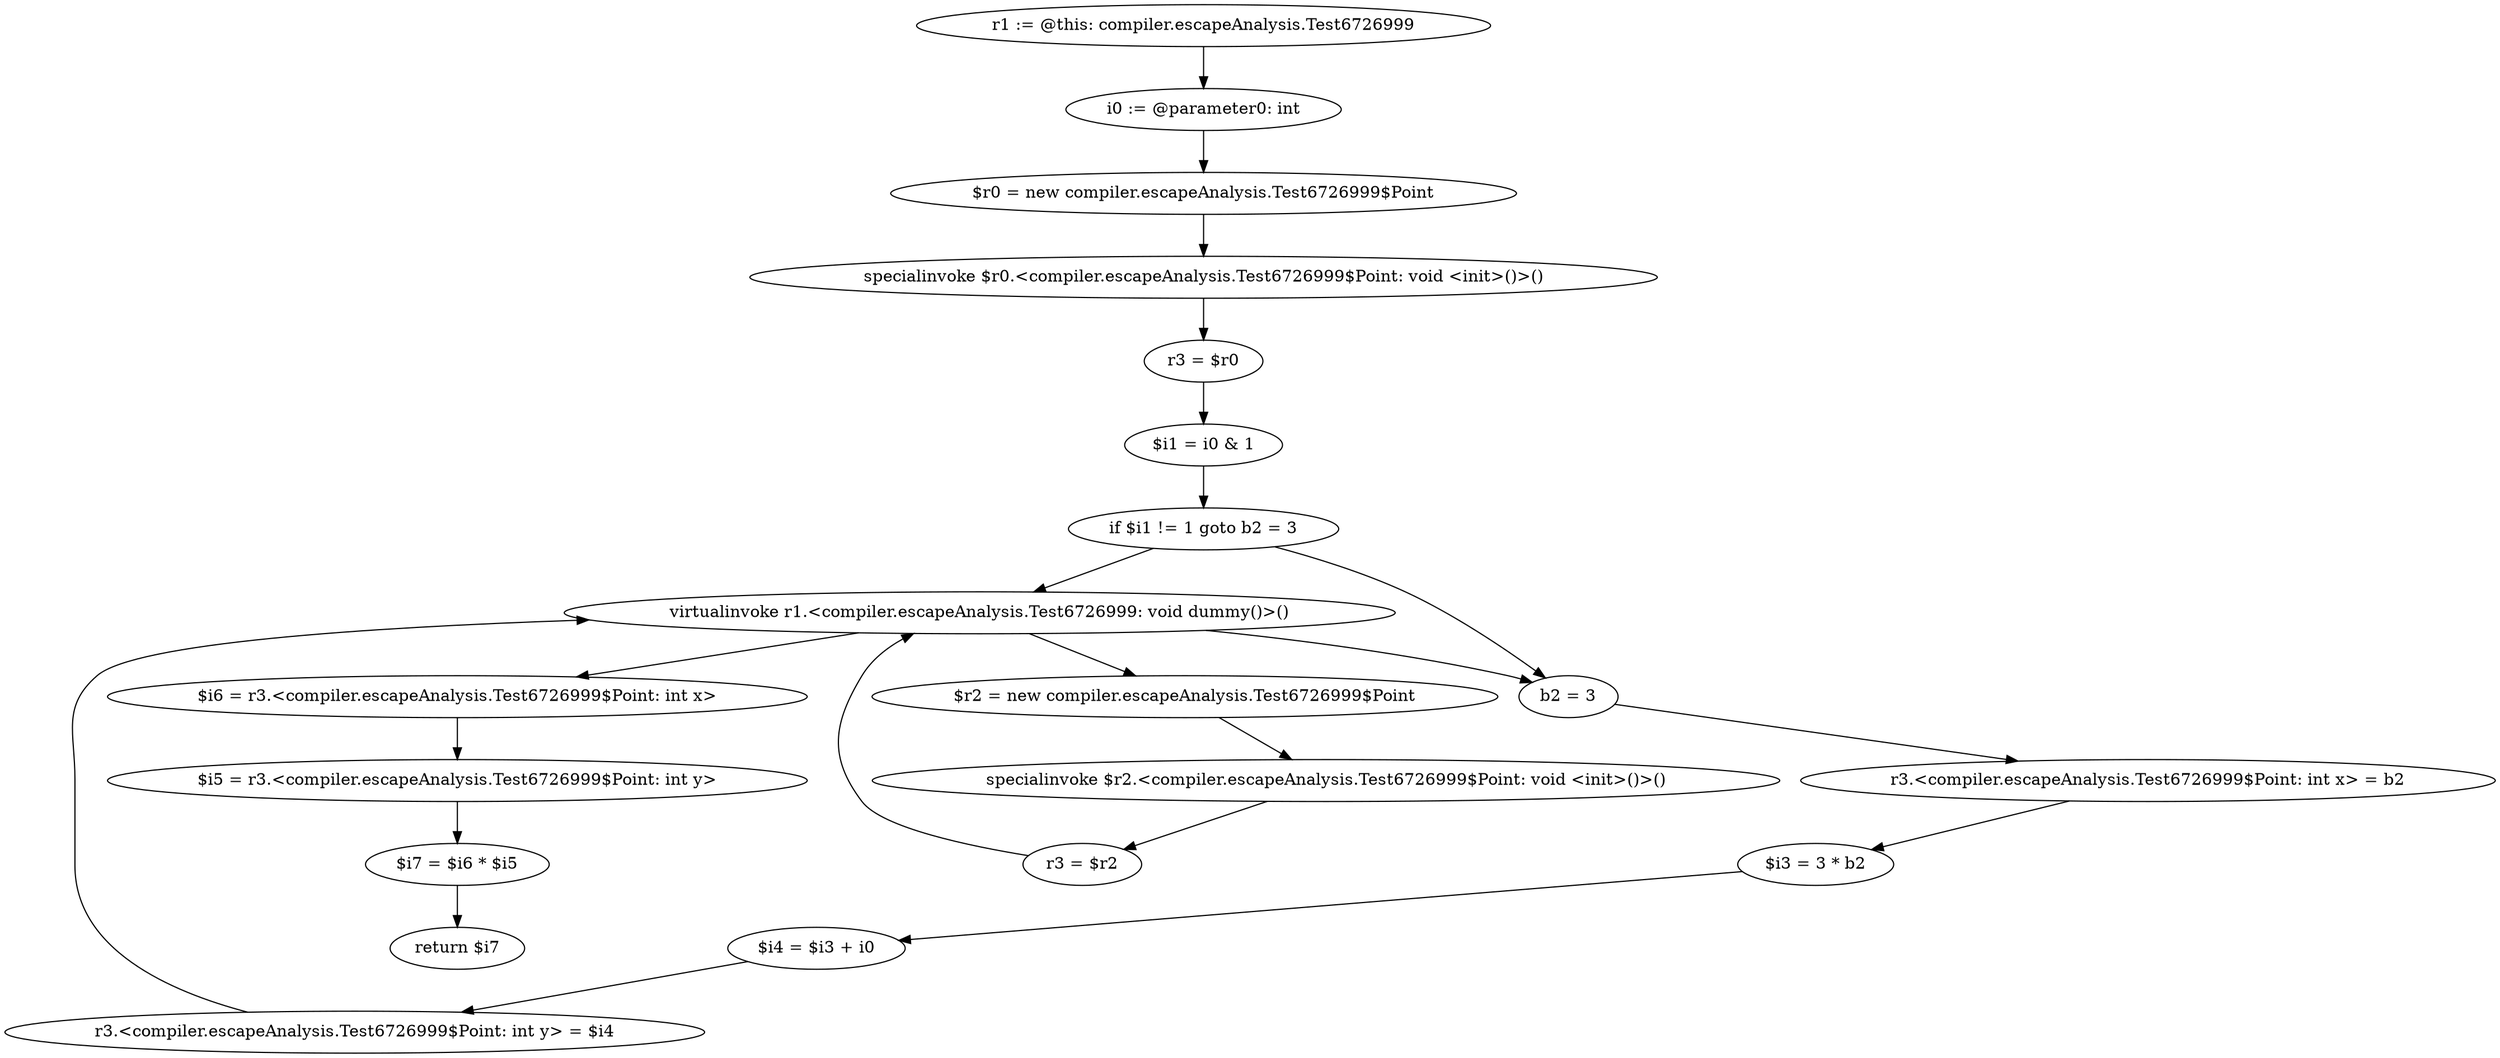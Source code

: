 digraph "unitGraph" {
    "r1 := @this: compiler.escapeAnalysis.Test6726999"
    "i0 := @parameter0: int"
    "$r0 = new compiler.escapeAnalysis.Test6726999$Point"
    "specialinvoke $r0.<compiler.escapeAnalysis.Test6726999$Point: void <init>()>()"
    "r3 = $r0"
    "$i1 = i0 & 1"
    "if $i1 != 1 goto b2 = 3"
    "virtualinvoke r1.<compiler.escapeAnalysis.Test6726999: void dummy()>()"
    "$r2 = new compiler.escapeAnalysis.Test6726999$Point"
    "specialinvoke $r2.<compiler.escapeAnalysis.Test6726999$Point: void <init>()>()"
    "r3 = $r2"
    "b2 = 3"
    "r3.<compiler.escapeAnalysis.Test6726999$Point: int x> = b2"
    "$i3 = 3 * b2"
    "$i4 = $i3 + i0"
    "r3.<compiler.escapeAnalysis.Test6726999$Point: int y> = $i4"
    "$i6 = r3.<compiler.escapeAnalysis.Test6726999$Point: int x>"
    "$i5 = r3.<compiler.escapeAnalysis.Test6726999$Point: int y>"
    "$i7 = $i6 * $i5"
    "return $i7"
    "r1 := @this: compiler.escapeAnalysis.Test6726999"->"i0 := @parameter0: int";
    "i0 := @parameter0: int"->"$r0 = new compiler.escapeAnalysis.Test6726999$Point";
    "$r0 = new compiler.escapeAnalysis.Test6726999$Point"->"specialinvoke $r0.<compiler.escapeAnalysis.Test6726999$Point: void <init>()>()";
    "specialinvoke $r0.<compiler.escapeAnalysis.Test6726999$Point: void <init>()>()"->"r3 = $r0";
    "r3 = $r0"->"$i1 = i0 & 1";
    "$i1 = i0 & 1"->"if $i1 != 1 goto b2 = 3";
    "if $i1 != 1 goto b2 = 3"->"virtualinvoke r1.<compiler.escapeAnalysis.Test6726999: void dummy()>()";
    "if $i1 != 1 goto b2 = 3"->"b2 = 3";
    "virtualinvoke r1.<compiler.escapeAnalysis.Test6726999: void dummy()>()"->"$r2 = new compiler.escapeAnalysis.Test6726999$Point";
    "$r2 = new compiler.escapeAnalysis.Test6726999$Point"->"specialinvoke $r2.<compiler.escapeAnalysis.Test6726999$Point: void <init>()>()";
    "specialinvoke $r2.<compiler.escapeAnalysis.Test6726999$Point: void <init>()>()"->"r3 = $r2";
    "r3 = $r2"->"virtualinvoke r1.<compiler.escapeAnalysis.Test6726999: void dummy()>()";
    "virtualinvoke r1.<compiler.escapeAnalysis.Test6726999: void dummy()>()"->"b2 = 3";
    "b2 = 3"->"r3.<compiler.escapeAnalysis.Test6726999$Point: int x> = b2";
    "r3.<compiler.escapeAnalysis.Test6726999$Point: int x> = b2"->"$i3 = 3 * b2";
    "$i3 = 3 * b2"->"$i4 = $i3 + i0";
    "$i4 = $i3 + i0"->"r3.<compiler.escapeAnalysis.Test6726999$Point: int y> = $i4";
    "r3.<compiler.escapeAnalysis.Test6726999$Point: int y> = $i4"->"virtualinvoke r1.<compiler.escapeAnalysis.Test6726999: void dummy()>()";
    "virtualinvoke r1.<compiler.escapeAnalysis.Test6726999: void dummy()>()"->"$i6 = r3.<compiler.escapeAnalysis.Test6726999$Point: int x>";
    "$i6 = r3.<compiler.escapeAnalysis.Test6726999$Point: int x>"->"$i5 = r3.<compiler.escapeAnalysis.Test6726999$Point: int y>";
    "$i5 = r3.<compiler.escapeAnalysis.Test6726999$Point: int y>"->"$i7 = $i6 * $i5";
    "$i7 = $i6 * $i5"->"return $i7";
}
